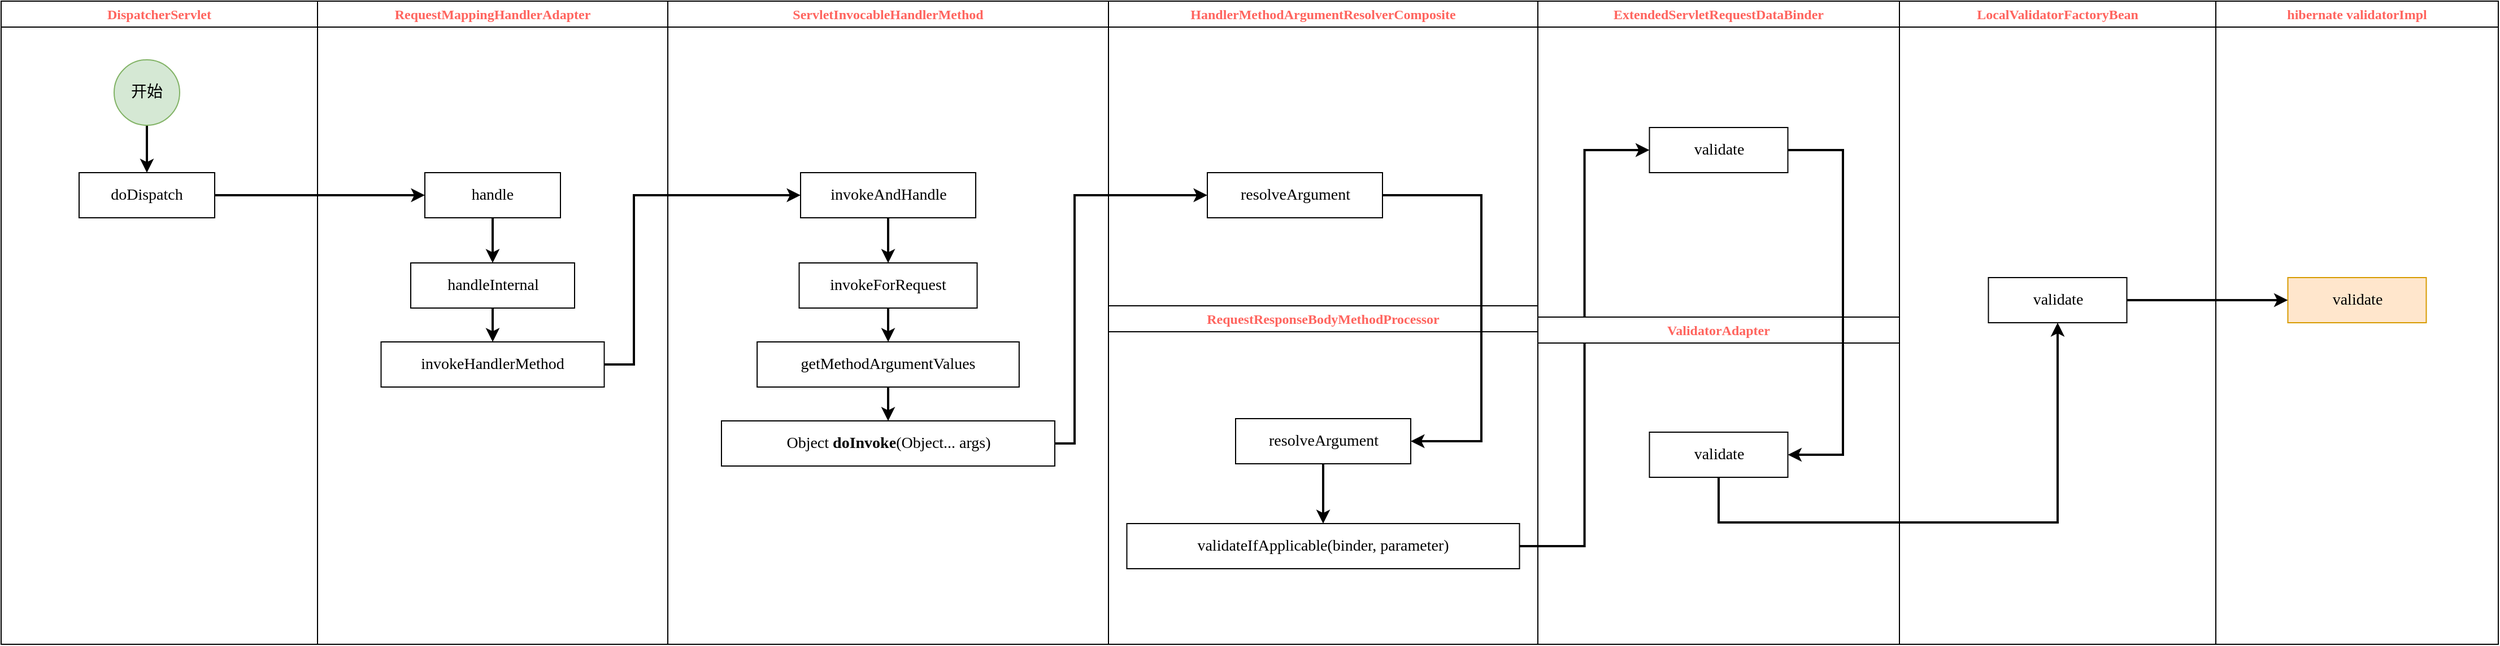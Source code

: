 <mxfile version="13.0.9" type="google"><diagram name="Page-1" id="e7e014a7-5840-1c2e-5031-d8a46d1fe8dd"><mxGraphModel dx="1426" dy="794" grid="1" gridSize="10" guides="1" tooltips="1" connect="1" arrows="1" fold="1" page="1" pageScale="1" pageWidth="1169" pageHeight="826" background="#ffffff" math="0" shadow="0"><root><mxCell id="0"/><mxCell id="1" parent="0"/><mxCell id="2" value="DispatcherServlet" style="swimlane;whiteSpace=wrap;fontFamily=menlo;fontColor=#FF645E;" parent="1" vertex="1"><mxGeometry x="90" y="128" width="280" height="570" as="geometry"><mxRectangle x="164.5" y="128" width="80" height="23" as="alternateBounds"/></mxGeometry></mxCell><mxCell id="0VO1cNesal--eBWEXAz6-43" style="edgeStyle=orthogonalEdgeStyle;rounded=0;orthogonalLoop=1;jettySize=auto;html=1;exitX=0.5;exitY=1;exitDx=0;exitDy=0;fontFamily=menlo;strokeWidth=2;" edge="1" parent="2" source="0VO1cNesal--eBWEXAz6-41" target="0VO1cNesal--eBWEXAz6-42"><mxGeometry relative="1" as="geometry"/></mxCell><mxCell id="0VO1cNesal--eBWEXAz6-41" value="&lt;font style=&quot;font-size: 14px&quot;&gt;开始&lt;/font&gt;" style="ellipse;whiteSpace=wrap;html=1;aspect=fixed;fontFamily=menlo;fillColor=#d5e8d4;strokeColor=#82b366;" vertex="1" parent="2"><mxGeometry x="100" y="52" width="58" height="58" as="geometry"/></mxCell><mxCell id="0VO1cNesal--eBWEXAz6-42" value="&lt;pre&gt;&lt;font face=&quot;menlo&quot; style=&quot;font-size: 14px&quot;&gt;doDispatch&lt;/font&gt;&lt;/pre&gt;" style="rounded=0;whiteSpace=wrap;html=1;fontFamily=menlo;fontSize=13;" vertex="1" parent="2"><mxGeometry x="69" y="152" width="120" height="40" as="geometry"/></mxCell><mxCell id="0VO1cNesal--eBWEXAz6-44" value="RequestMappingHandlerAdapter" style="swimlane;whiteSpace=wrap;fontFamily=menlo;fontColor=#FF645E;" vertex="1" parent="1"><mxGeometry x="370" y="128" width="310" height="570" as="geometry"><mxRectangle x="164.5" y="128" width="80" height="23" as="alternateBounds"/></mxGeometry></mxCell><mxCell id="0VO1cNesal--eBWEXAz6-50" style="edgeStyle=orthogonalEdgeStyle;rounded=0;orthogonalLoop=1;jettySize=auto;html=1;exitX=0.5;exitY=1;exitDx=0;exitDy=0;entryX=0.5;entryY=0;entryDx=0;entryDy=0;fontFamily=menlo;strokeWidth=2;" edge="1" parent="0VO1cNesal--eBWEXAz6-44" source="0VO1cNesal--eBWEXAz6-47" target="0VO1cNesal--eBWEXAz6-48"><mxGeometry relative="1" as="geometry"/></mxCell><mxCell id="0VO1cNesal--eBWEXAz6-47" value="&lt;pre&gt;&lt;font face=&quot;menlo&quot;&gt;&lt;span style=&quot;font-size: 14px&quot;&gt;handle&lt;/span&gt;&lt;/font&gt;&lt;br&gt;&lt;/pre&gt;" style="rounded=0;whiteSpace=wrap;html=1;fontFamily=menlo;fontSize=13;" vertex="1" parent="0VO1cNesal--eBWEXAz6-44"><mxGeometry x="95" y="152" width="120" height="40" as="geometry"/></mxCell><mxCell id="0VO1cNesal--eBWEXAz6-52" style="edgeStyle=orthogonalEdgeStyle;rounded=0;orthogonalLoop=1;jettySize=auto;html=1;exitX=0.5;exitY=1;exitDx=0;exitDy=0;fontFamily=menlo;strokeWidth=2;" edge="1" parent="0VO1cNesal--eBWEXAz6-44" source="0VO1cNesal--eBWEXAz6-48" target="0VO1cNesal--eBWEXAz6-51"><mxGeometry relative="1" as="geometry"/></mxCell><mxCell id="0VO1cNesal--eBWEXAz6-48" value="&lt;pre&gt;&lt;font face=&quot;menlo&quot;&gt;&lt;span style=&quot;font-size: 14px&quot;&gt;handleInternal&lt;/span&gt;&lt;/font&gt;&lt;br&gt;&lt;/pre&gt;" style="rounded=0;whiteSpace=wrap;html=1;fontFamily=menlo;fontSize=13;" vertex="1" parent="0VO1cNesal--eBWEXAz6-44"><mxGeometry x="82.5" y="232" width="145" height="40" as="geometry"/></mxCell><mxCell id="0VO1cNesal--eBWEXAz6-51" value="&lt;pre&gt;&lt;font face=&quot;menlo&quot;&gt;&lt;span style=&quot;font-size: 14px&quot;&gt;invokeHandlerMethod&lt;/span&gt;&lt;/font&gt;&lt;br&gt;&lt;/pre&gt;" style="rounded=0;whiteSpace=wrap;html=1;fontFamily=menlo;fontSize=13;" vertex="1" parent="0VO1cNesal--eBWEXAz6-44"><mxGeometry x="56.25" y="302" width="197.5" height="40" as="geometry"/></mxCell><mxCell id="0VO1cNesal--eBWEXAz6-53" value="ServletInvocableHandlerMethod" style="swimlane;whiteSpace=wrap;fontFamily=menlo;fontColor=#FF645E;" vertex="1" parent="1"><mxGeometry x="680" y="128" width="390" height="570" as="geometry"><mxRectangle x="164.5" y="128" width="80" height="23" as="alternateBounds"/></mxGeometry></mxCell><mxCell id="0VO1cNesal--eBWEXAz6-56" style="edgeStyle=orthogonalEdgeStyle;rounded=0;orthogonalLoop=1;jettySize=auto;html=1;exitX=0.5;exitY=1;exitDx=0;exitDy=0;entryX=0.5;entryY=0;entryDx=0;entryDy=0;fontFamily=menlo;strokeWidth=2;" edge="1" parent="0VO1cNesal--eBWEXAz6-53" source="0VO1cNesal--eBWEXAz6-57" target="0VO1cNesal--eBWEXAz6-59"><mxGeometry relative="1" as="geometry"/></mxCell><mxCell id="0VO1cNesal--eBWEXAz6-57" value="&lt;pre&gt;&lt;font face=&quot;menlo&quot;&gt;&lt;span style=&quot;font-size: 14px&quot;&gt;invokeAndHandle&lt;/span&gt;&lt;/font&gt;&lt;br&gt;&lt;/pre&gt;" style="rounded=0;whiteSpace=wrap;html=1;fontFamily=menlo;fontSize=13;" vertex="1" parent="0VO1cNesal--eBWEXAz6-53"><mxGeometry x="117.51" y="152" width="155" height="40" as="geometry"/></mxCell><mxCell id="0VO1cNesal--eBWEXAz6-58" style="edgeStyle=orthogonalEdgeStyle;rounded=0;orthogonalLoop=1;jettySize=auto;html=1;exitX=0.5;exitY=1;exitDx=0;exitDy=0;fontFamily=menlo;strokeWidth=2;" edge="1" parent="0VO1cNesal--eBWEXAz6-53" source="0VO1cNesal--eBWEXAz6-59" target="0VO1cNesal--eBWEXAz6-60"><mxGeometry relative="1" as="geometry"/></mxCell><mxCell id="0VO1cNesal--eBWEXAz6-59" value="&lt;pre&gt;&lt;font face=&quot;menlo&quot;&gt;&lt;span style=&quot;font-size: 14px&quot;&gt;invokeForRequest&lt;/span&gt;&lt;/font&gt;&lt;br&gt;&lt;/pre&gt;" style="rounded=0;whiteSpace=wrap;html=1;fontFamily=menlo;fontSize=13;" vertex="1" parent="0VO1cNesal--eBWEXAz6-53"><mxGeometry x="116.26" y="232" width="157.5" height="40" as="geometry"/></mxCell><mxCell id="0VO1cNesal--eBWEXAz6-64" style="edgeStyle=orthogonalEdgeStyle;rounded=0;orthogonalLoop=1;jettySize=auto;html=1;exitX=0.5;exitY=1;exitDx=0;exitDy=0;entryX=0.5;entryY=0;entryDx=0;entryDy=0;fontFamily=menlo;strokeWidth=2;" edge="1" parent="0VO1cNesal--eBWEXAz6-53" source="0VO1cNesal--eBWEXAz6-60" target="0VO1cNesal--eBWEXAz6-63"><mxGeometry relative="1" as="geometry"/></mxCell><mxCell id="0VO1cNesal--eBWEXAz6-60" value="&lt;pre&gt;&lt;font face=&quot;menlo&quot;&gt;&lt;span style=&quot;font-size: 14px&quot;&gt;getMethodArgumentValues&lt;/span&gt;&lt;/font&gt;&lt;br&gt;&lt;/pre&gt;" style="rounded=0;whiteSpace=wrap;html=1;fontFamily=menlo;fontSize=13;" vertex="1" parent="0VO1cNesal--eBWEXAz6-53"><mxGeometry x="79.07" y="302" width="231.87" height="40" as="geometry"/></mxCell><mxCell id="0VO1cNesal--eBWEXAz6-63" value="&lt;pre&gt;&lt;font face=&quot;menlo&quot;&gt;&lt;span style=&quot;font-size: 14px&quot;&gt;Object &lt;b&gt;doInvoke&lt;/b&gt;(Object... args)&lt;/span&gt;&lt;/font&gt;&lt;br&gt;&lt;/pre&gt;" style="rounded=0;whiteSpace=wrap;html=1;fontFamily=menlo;fontSize=13;" vertex="1" parent="0VO1cNesal--eBWEXAz6-53"><mxGeometry x="47.5" y="372" width="295" height="40" as="geometry"/></mxCell><mxCell id="0VO1cNesal--eBWEXAz6-61" style="edgeStyle=orthogonalEdgeStyle;rounded=0;orthogonalLoop=1;jettySize=auto;html=1;exitX=1;exitY=0.5;exitDx=0;exitDy=0;entryX=0;entryY=0.5;entryDx=0;entryDy=0;fontFamily=menlo;strokeWidth=2;" edge="1" parent="1" source="0VO1cNesal--eBWEXAz6-42" target="0VO1cNesal--eBWEXAz6-47"><mxGeometry relative="1" as="geometry"/></mxCell><mxCell id="0VO1cNesal--eBWEXAz6-62" style="edgeStyle=orthogonalEdgeStyle;rounded=0;orthogonalLoop=1;jettySize=auto;html=1;exitX=1;exitY=0.5;exitDx=0;exitDy=0;entryX=0;entryY=0.5;entryDx=0;entryDy=0;fontFamily=menlo;strokeWidth=2;" edge="1" parent="1" source="0VO1cNesal--eBWEXAz6-51" target="0VO1cNesal--eBWEXAz6-57"><mxGeometry relative="1" as="geometry"><Array as="points"><mxPoint x="650" y="450"/><mxPoint x="650" y="300"/></Array></mxGeometry></mxCell><mxCell id="0VO1cNesal--eBWEXAz6-65" value="HandlerMethodArgumentResolverComposite" style="swimlane;whiteSpace=wrap;fontFamily=menlo;fontColor=#FF645E;" vertex="1" parent="1"><mxGeometry x="1070" y="128" width="380" height="272" as="geometry"><mxRectangle x="164.5" y="128" width="80" height="23" as="alternateBounds"/></mxGeometry></mxCell><mxCell id="0VO1cNesal--eBWEXAz6-67" value="&lt;pre&gt;&lt;font face=&quot;menlo&quot;&gt;&lt;span style=&quot;font-size: 14px&quot;&gt;resolveArgument&lt;/span&gt;&lt;/font&gt;&lt;br&gt;&lt;/pre&gt;" style="rounded=0;whiteSpace=wrap;html=1;fontFamily=menlo;fontSize=13;" vertex="1" parent="0VO1cNesal--eBWEXAz6-65"><mxGeometry x="87.5" y="152" width="155" height="40" as="geometry"/></mxCell><mxCell id="0VO1cNesal--eBWEXAz6-74" value="RequestResponseBodyMethodProcessor" style="swimlane;whiteSpace=wrap;fontFamily=menlo;fontColor=#FF645E;" vertex="1" parent="1"><mxGeometry x="1070" y="398" width="380" height="300" as="geometry"><mxRectangle x="164.5" y="128" width="80" height="23" as="alternateBounds"/></mxGeometry></mxCell><mxCell id="0VO1cNesal--eBWEXAz6-78" style="edgeStyle=orthogonalEdgeStyle;rounded=0;orthogonalLoop=1;jettySize=auto;html=1;exitX=0.5;exitY=1;exitDx=0;exitDy=0;entryX=0.5;entryY=0;entryDx=0;entryDy=0;fontFamily=menlo;strokeWidth=2;" edge="1" parent="0VO1cNesal--eBWEXAz6-74" source="0VO1cNesal--eBWEXAz6-75" target="0VO1cNesal--eBWEXAz6-77"><mxGeometry relative="1" as="geometry"/></mxCell><mxCell id="0VO1cNesal--eBWEXAz6-75" value="&lt;pre&gt;&lt;font face=&quot;menlo&quot;&gt;&lt;span style=&quot;font-size: 14px&quot;&gt;resolveArgument&lt;/span&gt;&lt;/font&gt;&lt;br&gt;&lt;/pre&gt;" style="rounded=0;whiteSpace=wrap;html=1;fontFamily=menlo;fontSize=13;" vertex="1" parent="0VO1cNesal--eBWEXAz6-74"><mxGeometry x="112.5" y="100" width="155" height="40" as="geometry"/></mxCell><mxCell id="0VO1cNesal--eBWEXAz6-77" value="&lt;pre&gt;&lt;font face=&quot;menlo&quot;&gt;&lt;span style=&quot;font-size: 14px&quot;&gt;validateIfApplicable(binder, parameter)&lt;/span&gt;&lt;/font&gt;&lt;br&gt;&lt;/pre&gt;" style="rounded=0;whiteSpace=wrap;html=1;fontFamily=menlo;fontSize=13;" vertex="1" parent="0VO1cNesal--eBWEXAz6-74"><mxGeometry x="16.25" y="193" width="347.5" height="40" as="geometry"/></mxCell><mxCell id="0VO1cNesal--eBWEXAz6-79" value="ExtendedServletRequestDataBinder" style="swimlane;whiteSpace=wrap;fontFamily=menlo;fontColor=#FF645E;" vertex="1" parent="1"><mxGeometry x="1450" y="128" width="320" height="282" as="geometry"><mxRectangle x="164.5" y="128" width="80" height="23" as="alternateBounds"/></mxGeometry></mxCell><mxCell id="0VO1cNesal--eBWEXAz6-81" value="&lt;pre&gt;&lt;font face=&quot;menlo&quot;&gt;&lt;span style=&quot;font-size: 14px&quot;&gt;validate&lt;/span&gt;&lt;/font&gt;&lt;br&gt;&lt;/pre&gt;" style="rounded=0;whiteSpace=wrap;html=1;fontFamily=menlo;fontSize=13;" vertex="1" parent="0VO1cNesal--eBWEXAz6-79"><mxGeometry x="98.75" y="112" width="122.5" height="40" as="geometry"/></mxCell><mxCell id="0VO1cNesal--eBWEXAz6-83" style="edgeStyle=orthogonalEdgeStyle;rounded=0;orthogonalLoop=1;jettySize=auto;html=1;exitX=1;exitY=0.5;exitDx=0;exitDy=0;entryX=0;entryY=0.5;entryDx=0;entryDy=0;fontFamily=menlo;strokeWidth=2;" edge="1" parent="1" source="0VO1cNesal--eBWEXAz6-77" target="0VO1cNesal--eBWEXAz6-81"><mxGeometry relative="1" as="geometry"/></mxCell><mxCell id="0VO1cNesal--eBWEXAz6-84" value="ValidatorAdapter" style="swimlane;whiteSpace=wrap;fontFamily=menlo;fontColor=#FF645E;" vertex="1" parent="1"><mxGeometry x="1450" y="408" width="320" height="290" as="geometry"><mxRectangle x="164.5" y="128" width="80" height="23" as="alternateBounds"/></mxGeometry></mxCell><mxCell id="0VO1cNesal--eBWEXAz6-85" value="&lt;pre&gt;&lt;font face=&quot;menlo&quot;&gt;&lt;span style=&quot;font-size: 14px&quot;&gt;validate&lt;/span&gt;&lt;/font&gt;&lt;br&gt;&lt;/pre&gt;" style="rounded=0;whiteSpace=wrap;html=1;fontFamily=menlo;fontSize=13;" vertex="1" parent="0VO1cNesal--eBWEXAz6-84"><mxGeometry x="98.75" y="102" width="122.5" height="40" as="geometry"/></mxCell><mxCell id="0VO1cNesal--eBWEXAz6-87" value="LocalValidatorFactoryBean" style="swimlane;whiteSpace=wrap;fontFamily=menlo;fontColor=#FF645E;" vertex="1" parent="1"><mxGeometry x="1770" y="128" width="280" height="570" as="geometry"><mxRectangle x="164.5" y="128" width="80" height="23" as="alternateBounds"/></mxGeometry></mxCell><mxCell id="0VO1cNesal--eBWEXAz6-88" value="&lt;pre&gt;&lt;font face=&quot;menlo&quot;&gt;&lt;span style=&quot;font-size: 14px&quot;&gt;validate&lt;/span&gt;&lt;/font&gt;&lt;br&gt;&lt;/pre&gt;" style="rounded=0;whiteSpace=wrap;html=1;fontFamily=menlo;fontSize=13;" vertex="1" parent="0VO1cNesal--eBWEXAz6-87"><mxGeometry x="78.75" y="245" width="122.5" height="40" as="geometry"/></mxCell><mxCell id="0VO1cNesal--eBWEXAz6-96" style="edgeStyle=orthogonalEdgeStyle;rounded=0;orthogonalLoop=1;jettySize=auto;html=1;exitX=1;exitY=0.5;exitDx=0;exitDy=0;entryX=1;entryY=0.5;entryDx=0;entryDy=0;fontFamily=menlo;strokeWidth=2;" edge="1" parent="1" source="0VO1cNesal--eBWEXAz6-81" target="0VO1cNesal--eBWEXAz6-85"><mxGeometry relative="1" as="geometry"><Array as="points"><mxPoint x="1720" y="260"/><mxPoint x="1720" y="530"/></Array></mxGeometry></mxCell><mxCell id="0VO1cNesal--eBWEXAz6-97" style="edgeStyle=orthogonalEdgeStyle;rounded=0;orthogonalLoop=1;jettySize=auto;html=1;exitX=1;exitY=0.5;exitDx=0;exitDy=0;entryX=0;entryY=0.5;entryDx=0;entryDy=0;fontFamily=menlo;strokeWidth=2;" edge="1" parent="1" source="0VO1cNesal--eBWEXAz6-63" target="0VO1cNesal--eBWEXAz6-67"><mxGeometry relative="1" as="geometry"><Array as="points"><mxPoint x="1040" y="520"/><mxPoint x="1040" y="300"/></Array></mxGeometry></mxCell><mxCell id="0VO1cNesal--eBWEXAz6-98" style="edgeStyle=orthogonalEdgeStyle;rounded=0;orthogonalLoop=1;jettySize=auto;html=1;exitX=0.5;exitY=1;exitDx=0;exitDy=0;entryX=0.5;entryY=1;entryDx=0;entryDy=0;fontFamily=menlo;strokeWidth=2;" edge="1" parent="1" source="0VO1cNesal--eBWEXAz6-85" target="0VO1cNesal--eBWEXAz6-88"><mxGeometry relative="1" as="geometry"><Array as="points"><mxPoint x="1610" y="590"/><mxPoint x="1910" y="590"/></Array></mxGeometry></mxCell><mxCell id="0VO1cNesal--eBWEXAz6-99" value="hibernate validatorImpl" style="swimlane;whiteSpace=wrap;fontFamily=menlo;fontColor=#FF645E;" vertex="1" parent="1"><mxGeometry x="2050" y="128" width="250" height="570" as="geometry"><mxRectangle x="164.5" y="128" width="80" height="23" as="alternateBounds"/></mxGeometry></mxCell><mxCell id="0VO1cNesal--eBWEXAz6-100" value="&lt;pre&gt;&lt;font face=&quot;menlo&quot;&gt;&lt;span style=&quot;font-size: 14px&quot;&gt;validate&lt;/span&gt;&lt;/font&gt;&lt;br&gt;&lt;/pre&gt;" style="rounded=0;whiteSpace=wrap;html=1;fontFamily=menlo;fontSize=13;fillColor=#ffe6cc;strokeColor=#d79b00;" vertex="1" parent="0VO1cNesal--eBWEXAz6-99"><mxGeometry x="63.75" y="245" width="122.5" height="40" as="geometry"/></mxCell><mxCell id="0VO1cNesal--eBWEXAz6-101" style="edgeStyle=orthogonalEdgeStyle;rounded=0;orthogonalLoop=1;jettySize=auto;html=1;exitX=1;exitY=0.5;exitDx=0;exitDy=0;entryX=0;entryY=0.5;entryDx=0;entryDy=0;fontFamily=menlo;strokeWidth=2;" edge="1" parent="1" source="0VO1cNesal--eBWEXAz6-88" target="0VO1cNesal--eBWEXAz6-100"><mxGeometry relative="1" as="geometry"/></mxCell><mxCell id="0VO1cNesal--eBWEXAz6-102" style="edgeStyle=orthogonalEdgeStyle;rounded=0;orthogonalLoop=1;jettySize=auto;html=1;exitX=1;exitY=0.5;exitDx=0;exitDy=0;entryX=1;entryY=0.5;entryDx=0;entryDy=0;strokeWidth=2;fontFamily=menlo;fontColor=#FF645E;" edge="1" parent="1" source="0VO1cNesal--eBWEXAz6-67" target="0VO1cNesal--eBWEXAz6-75"><mxGeometry relative="1" as="geometry"><Array as="points"><mxPoint x="1400" y="300"/><mxPoint x="1400" y="518"/></Array></mxGeometry></mxCell></root></mxGraphModel></diagram></mxfile>